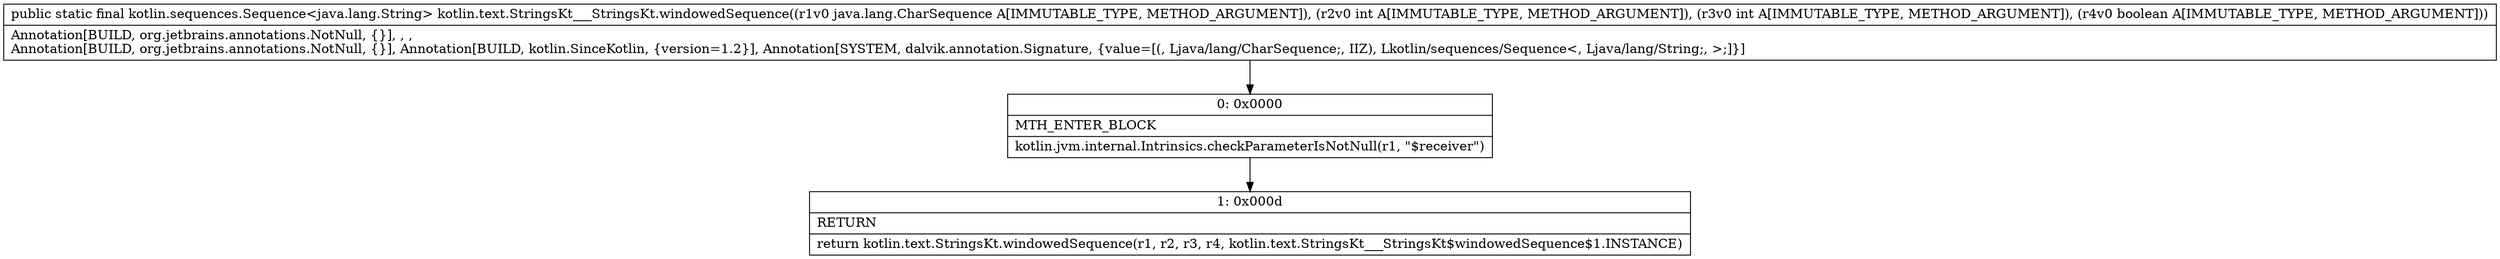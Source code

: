 digraph "CFG forkotlin.text.StringsKt___StringsKt.windowedSequence(Ljava\/lang\/CharSequence;IIZ)Lkotlin\/sequences\/Sequence;" {
Node_0 [shape=record,label="{0\:\ 0x0000|MTH_ENTER_BLOCK\l|kotlin.jvm.internal.Intrinsics.checkParameterIsNotNull(r1, \"$receiver\")\l}"];
Node_1 [shape=record,label="{1\:\ 0x000d|RETURN\l|return kotlin.text.StringsKt.windowedSequence(r1, r2, r3, r4, kotlin.text.StringsKt___StringsKt$windowedSequence$1.INSTANCE)\l}"];
MethodNode[shape=record,label="{public static final kotlin.sequences.Sequence\<java.lang.String\> kotlin.text.StringsKt___StringsKt.windowedSequence((r1v0 java.lang.CharSequence A[IMMUTABLE_TYPE, METHOD_ARGUMENT]), (r2v0 int A[IMMUTABLE_TYPE, METHOD_ARGUMENT]), (r3v0 int A[IMMUTABLE_TYPE, METHOD_ARGUMENT]), (r4v0 boolean A[IMMUTABLE_TYPE, METHOD_ARGUMENT]))  | Annotation[BUILD, org.jetbrains.annotations.NotNull, \{\}], , , \lAnnotation[BUILD, org.jetbrains.annotations.NotNull, \{\}], Annotation[BUILD, kotlin.SinceKotlin, \{version=1.2\}], Annotation[SYSTEM, dalvik.annotation.Signature, \{value=[(, Ljava\/lang\/CharSequence;, IIZ), Lkotlin\/sequences\/Sequence\<, Ljava\/lang\/String;, \>;]\}]\l}"];
MethodNode -> Node_0;
Node_0 -> Node_1;
}

